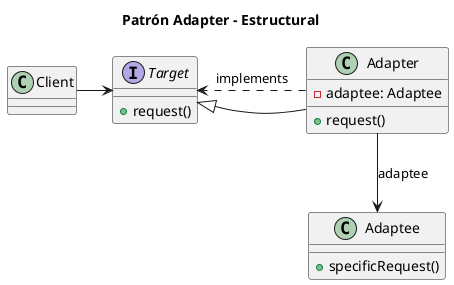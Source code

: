 @startuml Adapter Diagram
title Patrón Adapter - Estructural

interface Target {
    +request()
}

class Adaptee {
    +specificRequest()
}

class Adapter {
    +request()
    -adaptee: Adaptee
}

class Client

Client -> Target
Target <|- Adapter: " "
Adapter --> Adaptee : adaptee
Adapter ..> Target : implements

@enduml
